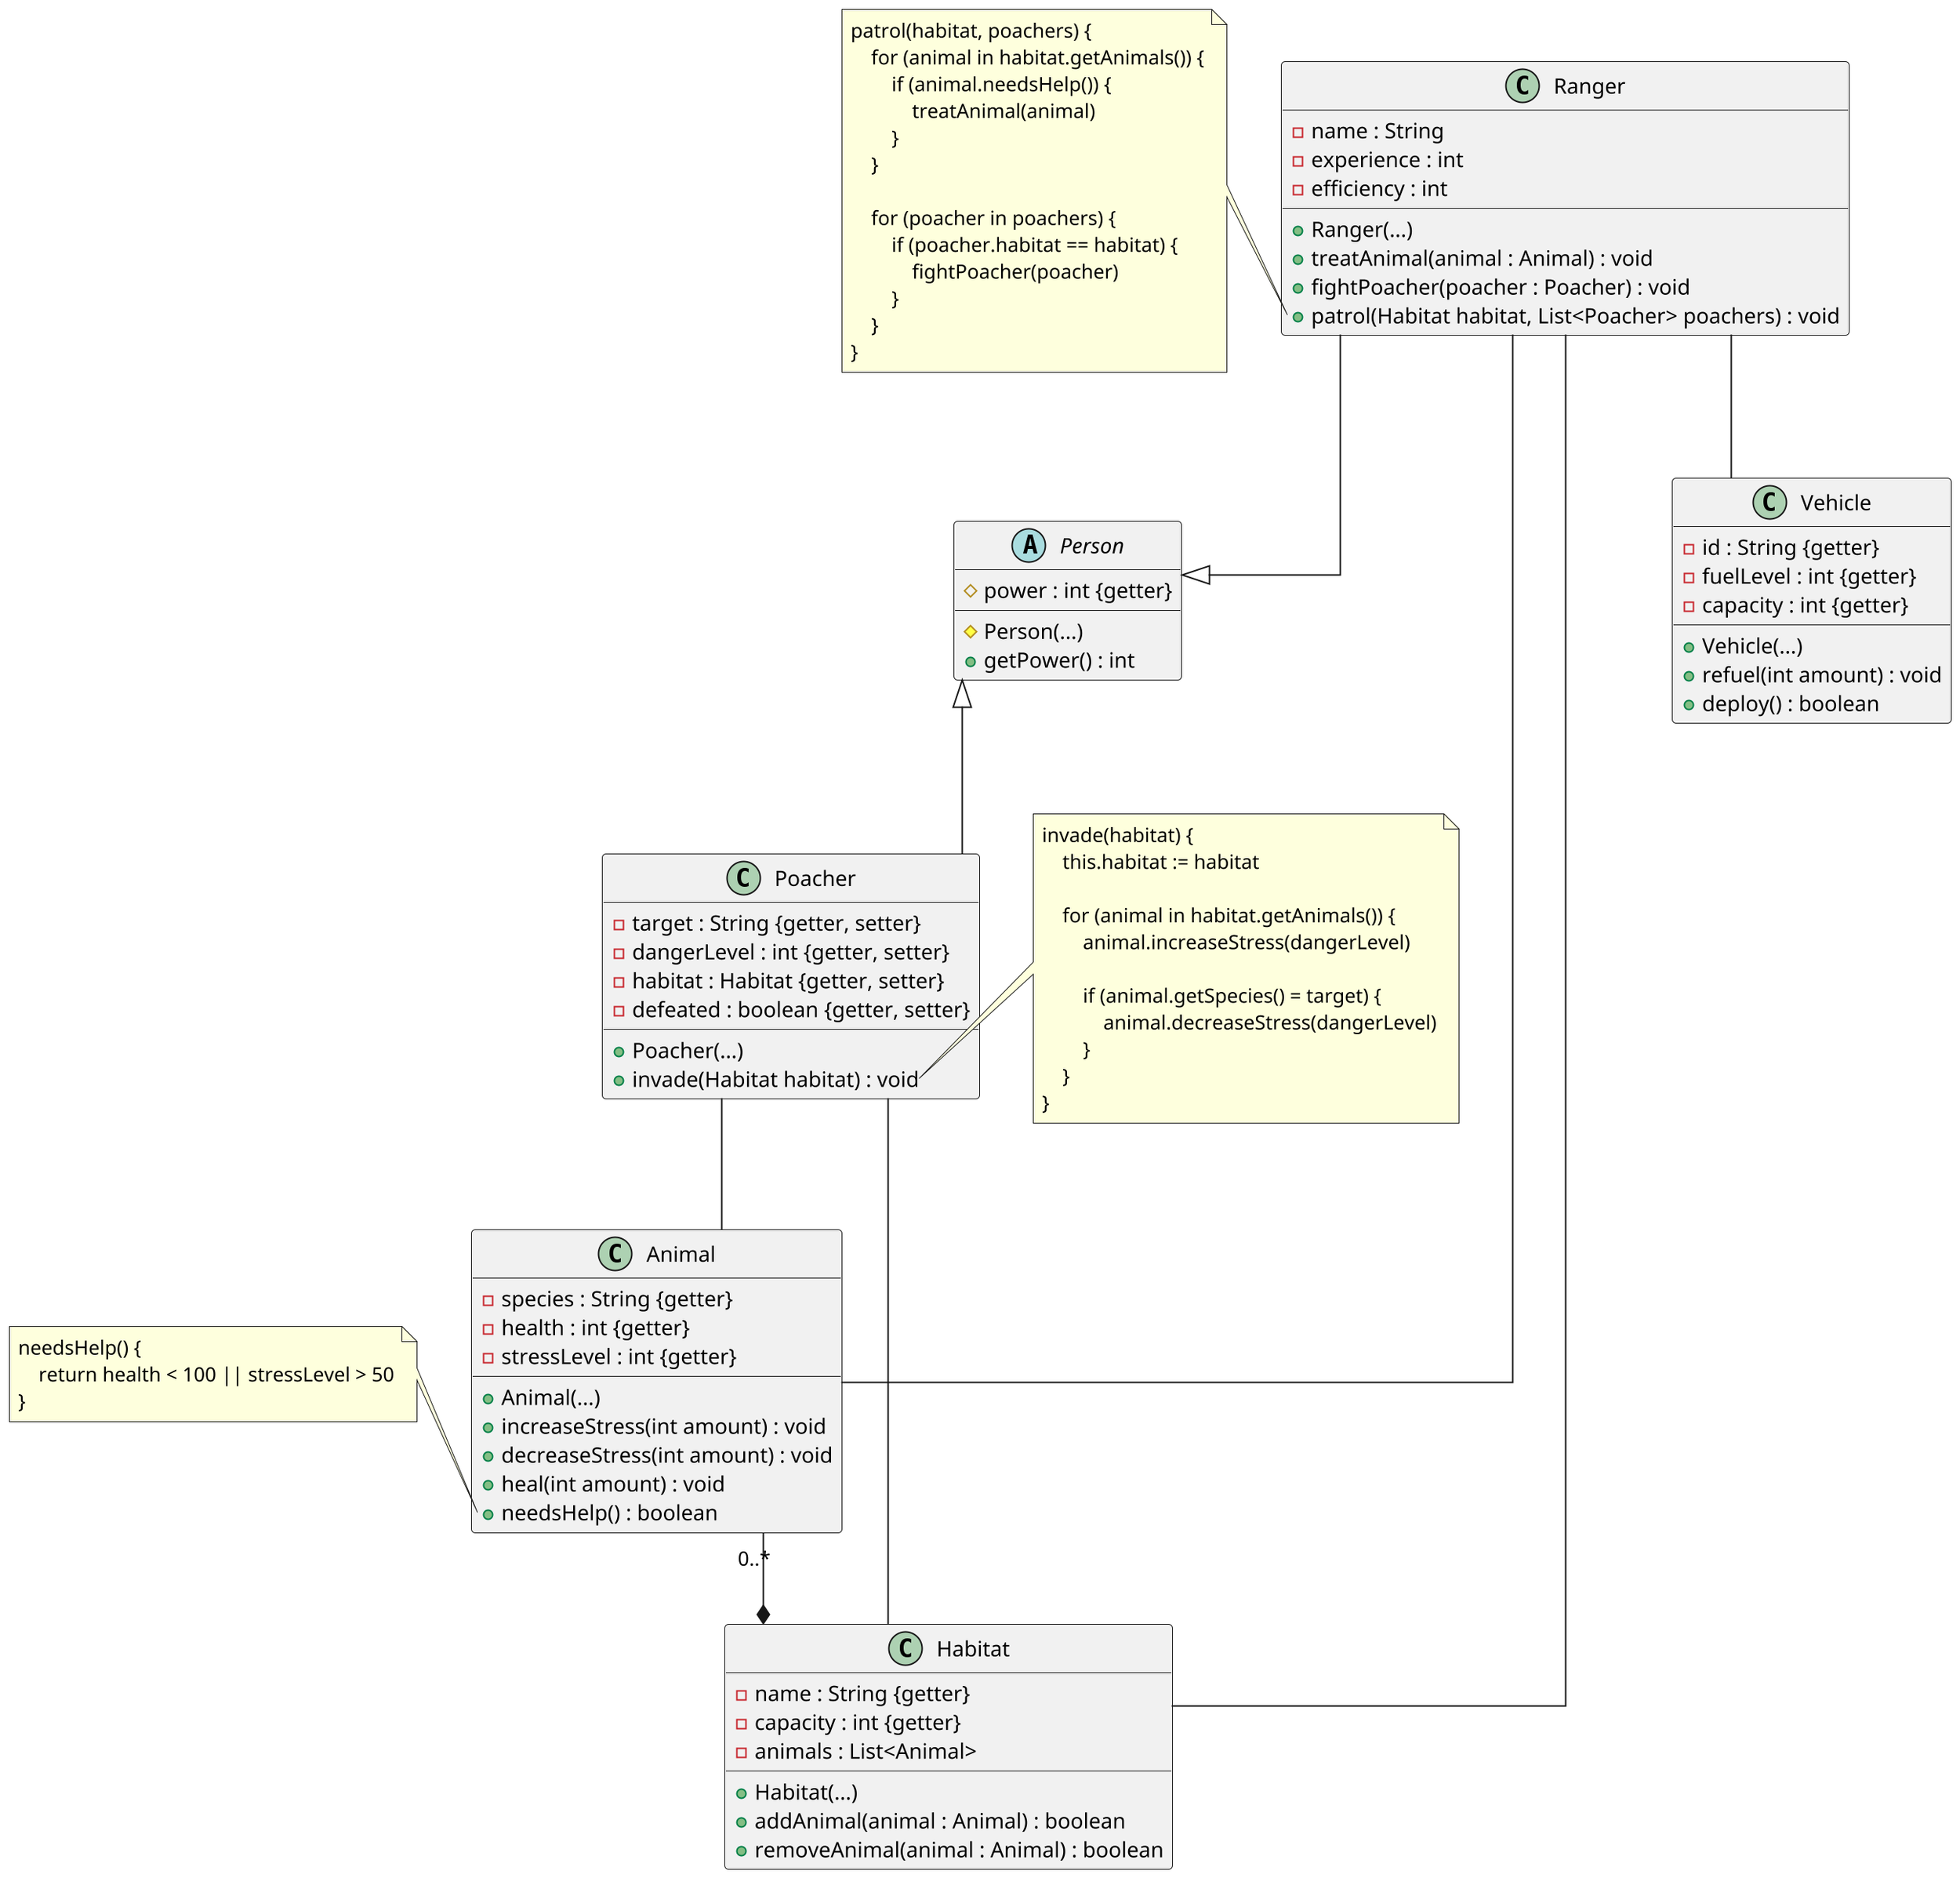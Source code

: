 @startuml Class Diagram 3
scale 2

skinparam linetype ortho

abstract class Person {
    #power : int {getter}

    #Person(...)
    +getPower() : int
}

class Ranger {
    -name : String
    -experience : int
    -efficiency : int

    +Ranger(...)
    +treatAnimal(animal : Animal) : void
    +fightPoacher(poacher : Poacher) : void
    +patrol(Habitat habitat, List<Poacher> poachers) : void
}

note left of Ranger::patrol
    patrol(habitat, poachers) {
        for (animal in habitat.getAnimals()) {
            if (animal.needsHelp()) {
                treatAnimal(animal)
            }
        }

        for (poacher in poachers) {
            if (poacher.habitat == habitat) {
                fightPoacher(poacher)
            }
        }
    }
end note

class Poacher {
    -target : String {getter, setter}
    -dangerLevel : int {getter, setter}
    -habitat : Habitat {getter, setter}
    -defeated : boolean {getter, setter}

    +Poacher(...)
    +invade(Habitat habitat) : void
}

note right of Poacher::invade
    invade(habitat) {
        this.habitat := habitat
        
        for (animal in habitat.getAnimals()) {
            animal.increaseStress(dangerLevel)

            if (animal.getSpecies() = target) {
                animal.decreaseStress(dangerLevel)
            }
        }
    }
end note

class Animal {
    -species : String {getter}
    -health : int {getter}
    -stressLevel : int {getter}

    +Animal(...)
    +increaseStress(int amount) : void
    +decreaseStress(int amount) : void
    +heal(int amount) : void
    +needsHelp() : boolean
}

note left of Animal::needsHelp
    needsHelp() {
        return health < 100 || stressLevel > 50
    }
end note

class Habitat {
    -name : String {getter}
    -capacity : int {getter}
    -animals : List<Animal>

    +Habitat(...)
    +addAnimal(animal : Animal) : boolean
    +removeAnimal(animal : Animal) : boolean
}

class Vehicle {
    -id : String {getter}
    -fuelLevel : int {getter}
    -capacity : int {getter}

    +Vehicle(...)
    +refuel(int amount) : void
    +deploy() : boolean
}

Ranger -down-|> Person
Ranger -- Habitat
Ranger -- Vehicle
Ranger -- Animal

Poacher -down-|> Person
Poacher -- Habitat 
Poacher -- Animal

Animal "0..*" --* Habitat

Person -[hidden]-> Ranger
Person -[hidden]-> Poacher
Ranger -[hidden]-> Habitat
Poacher -[hidden]-> Habitat
Habitat -[hidden]-> Animal
Ranger -[hidden]-> Vehicle

@enduml